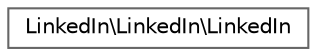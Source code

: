 digraph "Graphical Class Hierarchy"
{
 // LATEX_PDF_SIZE
  bgcolor="transparent";
  edge [fontname=Helvetica,fontsize=10,labelfontname=Helvetica,labelfontsize=10];
  node [fontname=Helvetica,fontsize=10,shape=box,height=0.2,width=0.4];
  rankdir="LR";
  Node0 [id="Node000000",label="LinkedIn\\LinkedIn\\LinkedIn",height=0.2,width=0.4,color="grey40", fillcolor="white", style="filled",URL="$classLinkedIn_1_1LinkedIn_1_1LinkedIn.html",tooltip=" "];
}
